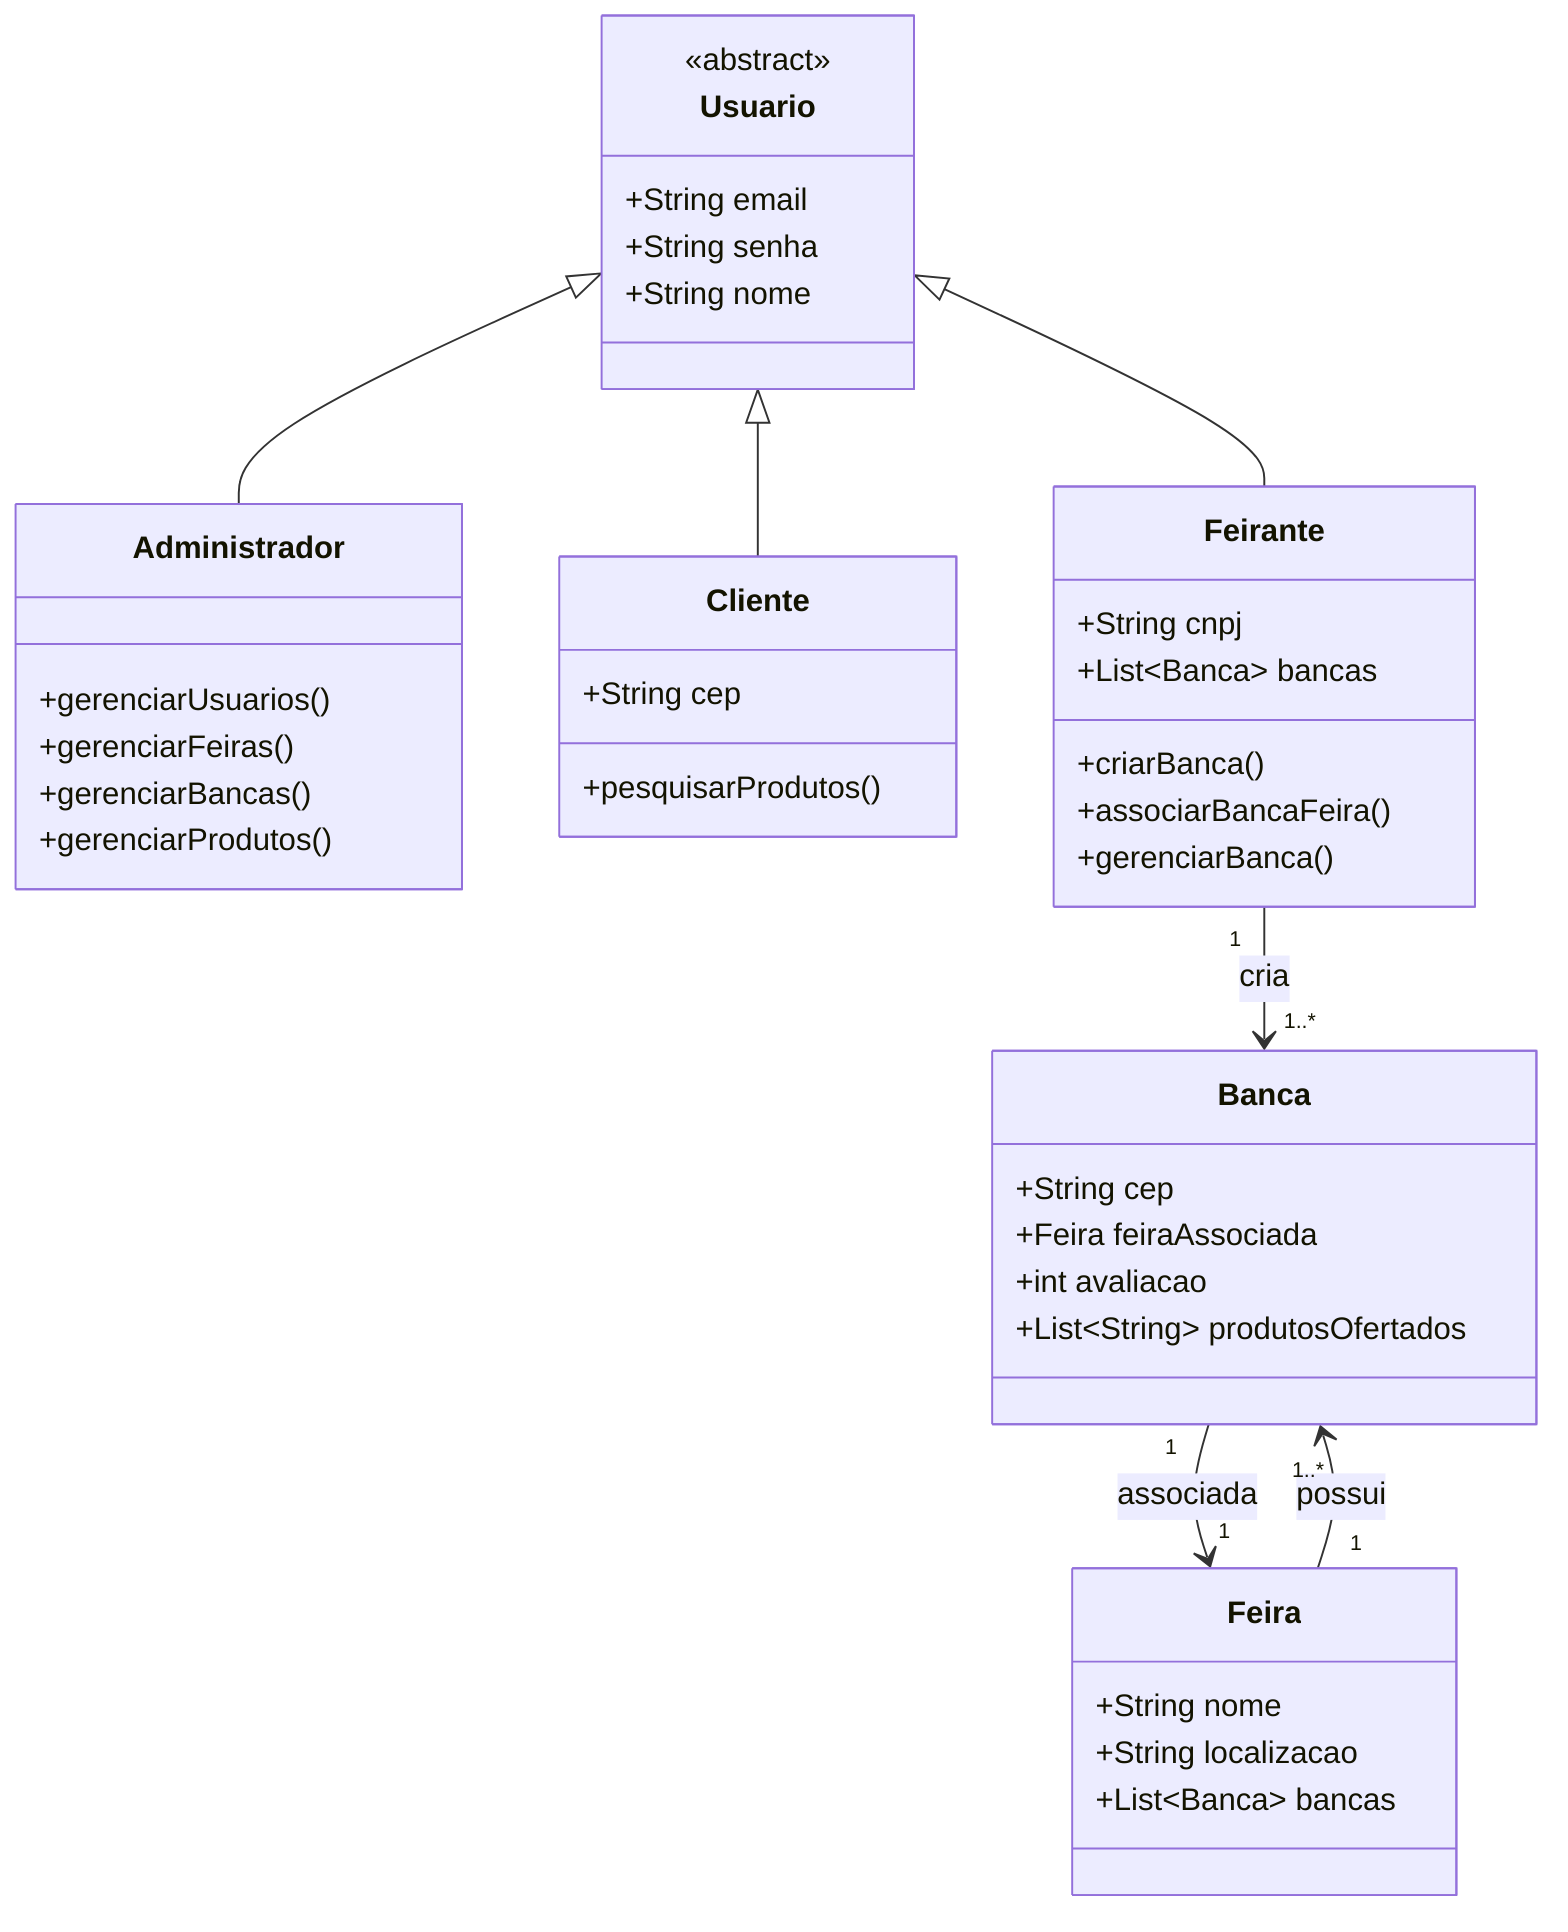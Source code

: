 classDiagram
    direction TB

    class Usuario {
        <<abstract>>
        +String email
        +String senha
        +String nome
    }

    class Administrador {
        +gerenciarUsuarios()
        +gerenciarFeiras()
        +gerenciarBancas()
        +gerenciarProdutos()
    }

    class Cliente {
        +String cep
        +pesquisarProdutos()
    }

    class Feirante {
        +String cnpj
        +List~Banca~ bancas
        +criarBanca()
        +associarBancaFeira()
        +gerenciarBanca()
    }

    class Banca {
        +String cep
        +Feira feiraAssociada
        +int avaliacao
        +List~String~ produtosOfertados
    }

    class Feira {
        +String nome
        +String localizacao
        +List~Banca~ bancas
    }

    Usuario <|-- Administrador
    Usuario <|-- Cliente
    Usuario <|-- Feirante
    Feira "1" --> "1..*" Banca : possui
    Banca "1" --> "1" Feira : associada
    Feirante "1" --> "1..*" Banca : cria